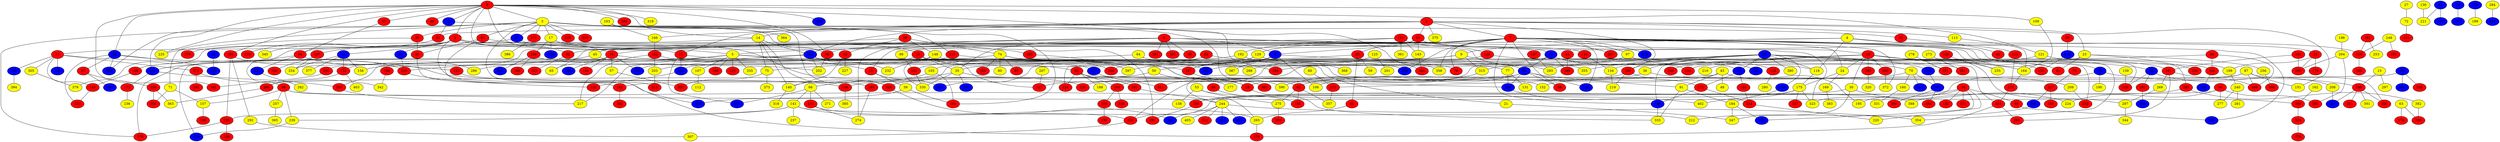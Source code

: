 graph {
0 [style = filled fillcolor = red];
1 [style = filled fillcolor = red];
2 [style = filled fillcolor = red];
3 [style = filled fillcolor = yellow];
4 [style = filled fillcolor = yellow];
5 [style = filled fillcolor = yellow];
6 [style = filled fillcolor = red];
7 [style = filled fillcolor = red];
8 [style = filled fillcolor = blue];
9 [style = filled fillcolor = yellow];
10 [style = filled fillcolor = red];
11 [style = filled fillcolor = red];
12 [style = filled fillcolor = blue];
13 [style = filled fillcolor = yellow];
14 [style = filled fillcolor = yellow];
15 [style = filled fillcolor = red];
16 [style = filled fillcolor = red];
17 [style = filled fillcolor = yellow];
18 [style = filled fillcolor = red];
19 [style = filled fillcolor = red];
20 [style = filled fillcolor = red];
21 [style = filled fillcolor = yellow];
22 [style = filled fillcolor = red];
23 [style = filled fillcolor = yellow];
24 [style = filled fillcolor = yellow];
25 [style = filled fillcolor = red];
26 [style = filled fillcolor = blue];
27 [style = filled fillcolor = yellow];
28 [style = filled fillcolor = blue];
29 [style = filled fillcolor = red];
30 [style = filled fillcolor = yellow];
31 [style = filled fillcolor = blue];
32 [style = filled fillcolor = red];
33 [style = filled fillcolor = blue];
34 [style = filled fillcolor = red];
35 [style = filled fillcolor = yellow];
36 [style = filled fillcolor = yellow];
37 [style = filled fillcolor = red];
38 [style = filled fillcolor = red];
39 [style = filled fillcolor = yellow];
40 [style = filled fillcolor = red];
41 [style = filled fillcolor = red];
42 [style = filled fillcolor = red];
43 [style = filled fillcolor = yellow];
44 [style = filled fillcolor = red];
45 [style = filled fillcolor = yellow];
46 [style = filled fillcolor = red];
47 [style = filled fillcolor = blue];
48 [style = filled fillcolor = yellow];
49 [style = filled fillcolor = red];
50 [style = filled fillcolor = yellow];
51 [style = filled fillcolor = blue];
52 [style = filled fillcolor = red];
53 [style = filled fillcolor = yellow];
54 [style = filled fillcolor = blue];
55 [style = filled fillcolor = red];
56 [style = filled fillcolor = blue];
57 [style = filled fillcolor = yellow];
58 [style = filled fillcolor = red];
59 [style = filled fillcolor = yellow];
60 [style = filled fillcolor = yellow];
61 [style = filled fillcolor = red];
62 [style = filled fillcolor = red];
63 [style = filled fillcolor = yellow];
64 [style = filled fillcolor = yellow];
65 [style = filled fillcolor = yellow];
66 [style = filled fillcolor = yellow];
67 [style = filled fillcolor = red];
68 [style = filled fillcolor = red];
69 [style = filled fillcolor = red];
70 [style = filled fillcolor = yellow];
71 [style = filled fillcolor = yellow];
72 [style = filled fillcolor = yellow];
73 [style = filled fillcolor = red];
74 [style = filled fillcolor = yellow];
75 [style = filled fillcolor = yellow];
76 [style = filled fillcolor = red];
77 [style = filled fillcolor = yellow];
78 [style = filled fillcolor = blue];
79 [style = filled fillcolor = blue];
80 [style = filled fillcolor = yellow];
81 [style = filled fillcolor = red];
82 [style = filled fillcolor = red];
83 [style = filled fillcolor = red];
84 [style = filled fillcolor = red];
85 [style = filled fillcolor = red];
86 [style = filled fillcolor = yellow];
87 [style = filled fillcolor = yellow];
88 [style = filled fillcolor = blue];
89 [style = filled fillcolor = red];
90 [style = filled fillcolor = red];
91 [style = filled fillcolor = yellow];
92 [style = filled fillcolor = blue];
93 [style = filled fillcolor = blue];
94 [style = filled fillcolor = red];
95 [style = filled fillcolor = red];
96 [style = filled fillcolor = red];
97 [style = filled fillcolor = yellow];
98 [style = filled fillcolor = red];
99 [style = filled fillcolor = red];
100 [style = filled fillcolor = red];
101 [style = filled fillcolor = red];
102 [style = filled fillcolor = red];
103 [style = filled fillcolor = yellow];
104 [style = filled fillcolor = red];
105 [style = filled fillcolor = red];
106 [style = filled fillcolor = yellow];
107 [style = filled fillcolor = yellow];
108 [style = filled fillcolor = red];
109 [style = filled fillcolor = yellow];
110 [style = filled fillcolor = red];
111 [style = filled fillcolor = red];
112 [style = filled fillcolor = yellow];
113 [style = filled fillcolor = yellow];
114 [style = filled fillcolor = blue];
115 [style = filled fillcolor = red];
116 [style = filled fillcolor = blue];
117 [style = filled fillcolor = blue];
118 [style = filled fillcolor = yellow];
119 [style = filled fillcolor = red];
120 [style = filled fillcolor = red];
121 [style = filled fillcolor = yellow];
122 [style = filled fillcolor = red];
123 [style = filled fillcolor = red];
124 [style = filled fillcolor = red];
125 [style = filled fillcolor = yellow];
126 [style = filled fillcolor = blue];
127 [style = filled fillcolor = red];
128 [style = filled fillcolor = red];
129 [style = filled fillcolor = yellow];
130 [style = filled fillcolor = yellow];
131 [style = filled fillcolor = yellow];
132 [style = filled fillcolor = red];
133 [style = filled fillcolor = red];
134 [style = filled fillcolor = yellow];
135 [style = filled fillcolor = red];
136 [style = filled fillcolor = red];
137 [style = filled fillcolor = red];
138 [style = filled fillcolor = yellow];
139 [style = filled fillcolor = yellow];
140 [style = filled fillcolor = yellow];
141 [style = filled fillcolor = yellow];
142 [style = filled fillcolor = red];
143 [style = filled fillcolor = yellow];
144 [style = filled fillcolor = red];
145 [style = filled fillcolor = red];
146 [style = filled fillcolor = red];
147 [style = filled fillcolor = red];
148 [style = filled fillcolor = yellow];
149 [style = filled fillcolor = blue];
150 [style = filled fillcolor = red];
151 [style = filled fillcolor = yellow];
152 [style = filled fillcolor = yellow];
153 [style = filled fillcolor = red];
154 [style = filled fillcolor = red];
155 [style = filled fillcolor = red];
156 [style = filled fillcolor = yellow];
157 [style = filled fillcolor = yellow];
158 [style = filled fillcolor = blue];
159 [style = filled fillcolor = red];
160 [style = filled fillcolor = yellow];
161 [style = filled fillcolor = red];
162 [style = filled fillcolor = yellow];
163 [style = filled fillcolor = yellow];
164 [style = filled fillcolor = yellow];
165 [style = filled fillcolor = red];
166 [style = filled fillcolor = yellow];
167 [style = filled fillcolor = blue];
168 [style = filled fillcolor = red];
169 [style = filled fillcolor = yellow];
170 [style = filled fillcolor = red];
171 [style = filled fillcolor = red];
172 [style = filled fillcolor = red];
173 [style = filled fillcolor = red];
174 [style = filled fillcolor = red];
175 [style = filled fillcolor = yellow];
176 [style = filled fillcolor = red];
177 [style = filled fillcolor = yellow];
178 [style = filled fillcolor = blue];
179 [style = filled fillcolor = blue];
180 [style = filled fillcolor = red];
181 [style = filled fillcolor = red];
182 [style = filled fillcolor = red];
183 [style = filled fillcolor = red];
184 [style = filled fillcolor = yellow];
185 [style = filled fillcolor = red];
186 [style = filled fillcolor = blue];
187 [style = filled fillcolor = blue];
188 [style = filled fillcolor = yellow];
189 [style = filled fillcolor = yellow];
190 [style = filled fillcolor = yellow];
191 [style = filled fillcolor = blue];
192 [style = filled fillcolor = yellow];
193 [style = filled fillcolor = red];
194 [style = filled fillcolor = red];
195 [style = filled fillcolor = yellow];
196 [style = filled fillcolor = yellow];
197 [style = filled fillcolor = red];
198 [style = filled fillcolor = red];
199 [style = filled fillcolor = yellow];
200 [style = filled fillcolor = red];
201 [style = filled fillcolor = yellow];
202 [style = filled fillcolor = yellow];
203 [style = filled fillcolor = yellow];
204 [style = filled fillcolor = red];
205 [style = filled fillcolor = blue];
206 [style = filled fillcolor = red];
207 [style = filled fillcolor = yellow];
208 [style = filled fillcolor = yellow];
209 [style = filled fillcolor = yellow];
210 [style = filled fillcolor = yellow];
211 [style = filled fillcolor = red];
212 [style = filled fillcolor = yellow];
213 [style = filled fillcolor = red];
214 [style = filled fillcolor = red];
215 [style = filled fillcolor = red];
216 [style = filled fillcolor = blue];
217 [style = filled fillcolor = yellow];
218 [style = filled fillcolor = red];
219 [style = filled fillcolor = yellow];
220 [style = filled fillcolor = yellow];
221 [style = filled fillcolor = yellow];
222 [style = filled fillcolor = blue];
223 [style = filled fillcolor = red];
224 [style = filled fillcolor = yellow];
225 [style = filled fillcolor = yellow];
226 [style = filled fillcolor = red];
227 [style = filled fillcolor = yellow];
228 [style = filled fillcolor = red];
229 [style = filled fillcolor = blue];
230 [style = filled fillcolor = red];
231 [style = filled fillcolor = blue];
232 [style = filled fillcolor = yellow];
233 [style = filled fillcolor = blue];
234 [style = filled fillcolor = red];
235 [style = filled fillcolor = red];
236 [style = filled fillcolor = yellow];
237 [style = filled fillcolor = yellow];
238 [style = filled fillcolor = red];
239 [style = filled fillcolor = yellow];
240 [style = filled fillcolor = yellow];
241 [style = filled fillcolor = blue];
242 [style = filled fillcolor = blue];
243 [style = filled fillcolor = red];
244 [style = filled fillcolor = yellow];
245 [style = filled fillcolor = red];
246 [style = filled fillcolor = red];
247 [style = filled fillcolor = blue];
248 [style = filled fillcolor = yellow];
249 [style = filled fillcolor = red];
250 [style = filled fillcolor = red];
251 [style = filled fillcolor = blue];
252 [style = filled fillcolor = red];
253 [style = filled fillcolor = yellow];
254 [style = filled fillcolor = yellow];
255 [style = filled fillcolor = yellow];
256 [style = filled fillcolor = yellow];
257 [style = filled fillcolor = yellow];
258 [style = filled fillcolor = red];
259 [style = filled fillcolor = blue];
260 [style = filled fillcolor = red];
261 [style = filled fillcolor = yellow];
262 [style = filled fillcolor = red];
263 [style = filled fillcolor = blue];
264 [style = filled fillcolor = yellow];
265 [style = filled fillcolor = yellow];
266 [style = filled fillcolor = red];
267 [style = filled fillcolor = red];
268 [style = filled fillcolor = red];
269 [style = filled fillcolor = yellow];
270 [style = filled fillcolor = blue];
271 [style = filled fillcolor = yellow];
272 [style = filled fillcolor = red];
273 [style = filled fillcolor = yellow];
274 [style = filled fillcolor = yellow];
275 [style = filled fillcolor = yellow];
276 [style = filled fillcolor = red];
277 [style = filled fillcolor = yellow];
278 [style = filled fillcolor = yellow];
279 [style = filled fillcolor = red];
280 [style = filled fillcolor = yellow];
281 [style = filled fillcolor = red];
282 [style = filled fillcolor = yellow];
283 [style = filled fillcolor = red];
284 [style = filled fillcolor = yellow];
285 [style = filled fillcolor = red];
286 [style = filled fillcolor = yellow];
287 [style = filled fillcolor = yellow];
288 [style = filled fillcolor = yellow];
289 [style = filled fillcolor = red];
290 [style = filled fillcolor = red];
291 [style = filled fillcolor = red];
292 [style = filled fillcolor = yellow];
293 [style = filled fillcolor = yellow];
294 [style = filled fillcolor = red];
295 [style = filled fillcolor = red];
296 [style = filled fillcolor = blue];
297 [style = filled fillcolor = yellow];
298 [style = filled fillcolor = red];
299 [style = filled fillcolor = red];
300 [style = filled fillcolor = red];
301 [style = filled fillcolor = red];
302 [style = filled fillcolor = red];
303 [style = filled fillcolor = red];
304 [style = filled fillcolor = red];
305 [style = filled fillcolor = yellow];
306 [style = filled fillcolor = blue];
307 [style = filled fillcolor = yellow];
308 [style = filled fillcolor = red];
309 [style = filled fillcolor = blue];
310 [style = filled fillcolor = red];
311 [style = filled fillcolor = red];
312 [style = filled fillcolor = red];
313 [style = filled fillcolor = red];
314 [style = filled fillcolor = blue];
315 [style = filled fillcolor = yellow];
316 [style = filled fillcolor = red];
317 [style = filled fillcolor = red];
318 [style = filled fillcolor = yellow];
319 [style = filled fillcolor = yellow];
320 [style = filled fillcolor = yellow];
321 [style = filled fillcolor = blue];
322 [style = filled fillcolor = blue];
323 [style = filled fillcolor = yellow];
324 [style = filled fillcolor = red];
325 [style = filled fillcolor = red];
326 [style = filled fillcolor = red];
327 [style = filled fillcolor = red];
328 [style = filled fillcolor = red];
329 [style = filled fillcolor = blue];
330 [style = filled fillcolor = yellow];
331 [style = filled fillcolor = yellow];
332 [style = filled fillcolor = red];
333 [style = filled fillcolor = yellow];
334 [style = filled fillcolor = red];
335 [style = filled fillcolor = yellow];
336 [style = filled fillcolor = blue];
337 [style = filled fillcolor = red];
338 [style = filled fillcolor = red];
339 [style = filled fillcolor = red];
340 [style = filled fillcolor = yellow];
341 [style = filled fillcolor = red];
342 [style = filled fillcolor = yellow];
343 [style = filled fillcolor = blue];
344 [style = filled fillcolor = yellow];
345 [style = filled fillcolor = blue];
346 [style = filled fillcolor = blue];
347 [style = filled fillcolor = yellow];
348 [style = filled fillcolor = red];
349 [style = filled fillcolor = blue];
350 [style = filled fillcolor = blue];
351 [style = filled fillcolor = red];
352 [style = filled fillcolor = blue];
353 [style = filled fillcolor = red];
354 [style = filled fillcolor = yellow];
355 [style = filled fillcolor = yellow];
356 [style = filled fillcolor = red];
357 [style = filled fillcolor = yellow];
358 [style = filled fillcolor = yellow];
359 [style = filled fillcolor = blue];
360 [style = filled fillcolor = red];
361 [style = filled fillcolor = yellow];
362 [style = filled fillcolor = red];
363 [style = filled fillcolor = yellow];
364 [style = filled fillcolor = yellow];
365 [style = filled fillcolor = yellow];
366 [style = filled fillcolor = red];
367 [style = filled fillcolor = blue];
368 [style = filled fillcolor = yellow];
369 [style = filled fillcolor = red];
370 [style = filled fillcolor = red];
371 [style = filled fillcolor = red];
372 [style = filled fillcolor = yellow];
373 [style = filled fillcolor = yellow];
374 [style = filled fillcolor = blue];
375 [style = filled fillcolor = yellow];
376 [style = filled fillcolor = red];
377 [style = filled fillcolor = yellow];
378 [style = filled fillcolor = blue];
379 [style = filled fillcolor = yellow];
380 [style = filled fillcolor = yellow];
381 [style = filled fillcolor = red];
382 [style = filled fillcolor = yellow];
383 [style = filled fillcolor = yellow];
384 [style = filled fillcolor = red];
385 [style = filled fillcolor = yellow];
386 [style = filled fillcolor = yellow];
387 [style = filled fillcolor = yellow];
388 [style = filled fillcolor = yellow];
389 [style = filled fillcolor = red];
390 [style = filled fillcolor = yellow];
391 [style = filled fillcolor = yellow];
392 [style = filled fillcolor = blue];
393 [style = filled fillcolor = blue];
394 [style = filled fillcolor = yellow];
395 [style = filled fillcolor = red];
396 [style = filled fillcolor = red];
397 [style = filled fillcolor = yellow];
398 [style = filled fillcolor = red];
399 [style = filled fillcolor = red];
400 [style = filled fillcolor = red];
401 [style = filled fillcolor = blue];
402 [style = filled fillcolor = yellow];
403 [style = filled fillcolor = yellow];
404 [style = filled fillcolor = blue];
405 [style = filled fillcolor = yellow];
0 -- 14;
0 -- 5;
0 -- 3;
0 -- 2;
0 -- 15;
0 -- 26;
0 -- 33;
0 -- 37;
0 -- 46;
0 -- 68;
0 -- 109;
0 -- 121;
0 -- 158;
0 -- 193;
0 -- 225;
0 -- 294;
0 -- 304;
0 -- 319;
0 -- 341;
0 -- 359;
1 -- 7;
1 -- 10;
1 -- 14;
1 -- 15;
1 -- 23;
1 -- 81;
1 -- 100;
1 -- 113;
1 -- 151;
1 -- 166;
1 -- 167;
1 -- 375;
2 -- 11;
2 -- 16;
2 -- 32;
2 -- 51;
2 -- 92;
2 -- 135;
2 -- 154;
2 -- 279;
2 -- 352;
3 -- 17;
3 -- 29;
3 -- 42;
3 -- 47;
3 -- 62;
3 -- 71;
3 -- 83;
3 -- 104;
3 -- 171;
3 -- 204;
3 -- 215;
3 -- 226;
3 -- 263;
3 -- 310;
3 -- 313;
3 -- 364;
3 -- 370;
4 -- 5;
4 -- 9;
4 -- 22;
4 -- 40;
4 -- 118;
5 -- 21;
5 -- 25;
5 -- 107;
5 -- 108;
5 -- 117;
5 -- 152;
5 -- 180;
5 -- 217;
5 -- 235;
5 -- 286;
5 -- 293;
5 -- 335;
5 -- 370;
6 -- 8;
6 -- 12;
6 -- 35;
6 -- 45;
6 -- 65;
6 -- 90;
6 -- 274;
6 -- 281;
6 -- 302;
6 -- 323;
7 -- 8;
7 -- 16;
7 -- 24;
7 -- 25;
7 -- 32;
7 -- 41;
7 -- 58;
7 -- 76;
7 -- 79;
7 -- 86;
7 -- 94;
7 -- 97;
7 -- 129;
7 -- 186;
7 -- 216;
7 -- 259;
7 -- 267;
7 -- 309;
7 -- 326;
7 -- 354;
7 -- 358;
7 -- 372;
7 -- 378;
8 -- 50;
8 -- 54;
8 -- 103;
8 -- 106;
8 -- 147;
8 -- 387;
9 -- 147;
9 -- 185;
9 -- 243;
9 -- 315;
10 -- 19;
10 -- 20;
10 -- 68;
10 -- 143;
10 -- 316;
11 -- 123;
11 -- 145;
11 -- 272;
11 -- 305;
11 -- 336;
11 -- 349;
12 -- 35;
12 -- 54;
12 -- 93;
12 -- 118;
12 -- 369;
13 -- 198;
13 -- 297;
14 -- 75;
14 -- 140;
14 -- 167;
14 -- 328;
14 -- 379;
15 -- 55;
15 -- 114;
15 -- 241;
16 -- 57;
16 -- 65;
16 -- 144;
16 -- 147;
16 -- 233;
16 -- 296;
17 -- 18;
17 -- 119;
17 -- 126;
17 -- 246;
18 -- 35;
18 -- 52;
18 -- 317;
18 -- 374;
19 -- 24;
19 -- 30;
19 -- 41;
19 -- 55;
19 -- 100;
19 -- 150;
19 -- 164;
19 -- 181;
19 -- 183;
19 -- 204;
19 -- 210;
19 -- 245;
19 -- 249;
19 -- 255;
19 -- 260;
19 -- 287;
20 -- 59;
20 -- 61;
20 -- 75;
21 -- 347;
22 -- 176;
22 -- 199;
22 -- 290;
23 -- 41;
23 -- 230;
23 -- 256;
23 -- 392;
24 -- 169;
24 -- 175;
25 -- 39;
25 -- 251;
26 -- 67;
26 -- 146;
26 -- 223;
26 -- 229;
26 -- 263;
27 -- 72;
28 -- 36;
28 -- 70;
28 -- 88;
28 -- 93;
28 -- 118;
28 -- 124;
28 -- 134;
28 -- 149;
28 -- 178;
28 -- 186;
28 -- 254;
28 -- 293;
28 -- 351;
28 -- 355;
28 -- 380;
28 -- 381;
29 -- 95;
29 -- 225;
30 -- 224;
30 -- 234;
30 -- 347;
31 -- 221;
31 -- 329;
32 -- 325;
33 -- 68;
33 -- 81;
34 -- 69;
34 -- 132;
34 -- 195;
34 -- 220;
34 -- 234;
34 -- 371;
34 -- 393;
35 -- 55;
35 -- 66;
35 -- 270;
35 -- 330;
36 -- 105;
36 -- 209;
37 -- 94;
38 -- 74;
38 -- 82;
38 -- 98;
38 -- 148;
39 -- 104;
39 -- 352;
42 -- 115;
43 -- 48;
43 -- 62;
43 -- 91;
43 -- 195;
43 -- 213;
44 -- 369;
45 -- 202;
45 -- 218;
47 -- 197;
47 -- 291;
49 -- 154;
49 -- 334;
49 -- 400;
50 -- 177;
50 -- 328;
51 -- 122;
51 -- 156;
51 -- 254;
51 -- 377;
52 -- 102;
52 -- 105;
52 -- 124;
52 -- 188;
52 -- 306;
53 -- 138;
53 -- 275;
53 -- 388;
54 -- 58;
54 -- 91;
54 -- 106;
54 -- 142;
54 -- 216;
54 -- 306;
54 -- 317;
55 -- 333;
56 -- 229;
57 -- 337;
60 -- 213;
61 -- 265;
62 -- 165;
62 -- 275;
62 -- 357;
63 -- 174;
63 -- 389;
64 -- 77;
64 -- 241;
66 -- 114;
66 -- 133;
66 -- 141;
66 -- 271;
67 -- 258;
67 -- 345;
68 -- 202;
69 -- 309;
70 -- 146;
70 -- 160;
70 -- 187;
70 -- 242;
71 -- 157;
71 -- 356;
72 -- 153;
73 -- 127;
74 -- 76;
74 -- 80;
74 -- 85;
74 -- 250;
74 -- 288;
74 -- 366;
75 -- 337;
75 -- 373;
77 -- 131;
77 -- 306;
78 -- 367;
79 -- 190;
79 -- 198;
79 -- 323;
81 -- 159;
81 -- 340;
82 -- 140;
82 -- 227;
83 -- 95;
83 -- 276;
83 -- 283;
84 -- 156;
84 -- 251;
84 -- 355;
86 -- 252;
87 -- 136;
87 -- 151;
87 -- 152;
87 -- 206;
87 -- 400;
88 -- 208;
88 -- 262;
88 -- 326;
89 -- 116;
91 -- 184;
91 -- 333;
92 -- 218;
93 -- 155;
93 -- 172;
94 -- 158;
94 -- 222;
94 -- 286;
95 -- 142;
96 -- 136;
96 -- 224;
96 -- 277;
96 -- 301;
97 -- 110;
97 -- 231;
97 -- 244;
98 -- 157;
98 -- 239;
98 -- 257;
98 -- 265;
98 -- 299;
99 -- 165;
100 -- 135;
100 -- 172;
100 -- 219;
101 -- 181;
101 -- 290;
102 -- 244;
103 -- 104;
103 -- 140;
105 -- 308;
105 -- 348;
107 -- 112;
108 -- 145;
109 -- 164;
110 -- 280;
111 -- 122;
111 -- 128;
111 -- 143;
111 -- 192;
111 -- 361;
113 -- 164;
115 -- 170;
116 -- 150;
117 -- 311;
118 -- 175;
119 -- 134;
120 -- 255;
121 -- 285;
121 -- 315;
122 -- 266;
122 -- 403;
123 -- 185;
125 -- 201;
125 -- 288;
127 -- 168;
127 -- 205;
128 -- 311;
128 -- 334;
129 -- 199;
129 -- 338;
129 -- 397;
130 -- 221;
133 -- 136;
133 -- 274;
134 -- 219;
136 -- 307;
137 -- 293;
139 -- 326;
140 -- 318;
141 -- 212;
141 -- 228;
141 -- 237;
141 -- 239;
141 -- 265;
142 -- 362;
143 -- 304;
145 -- 223;
146 -- 385;
147 -- 303;
148 -- 232;
148 -- 233;
148 -- 358;
149 -- 187;
155 -- 214;
157 -- 398;
158 -- 173;
158 -- 200;
160 -- 331;
161 -- 253;
161 -- 316;
162 -- 299;
163 -- 166;
163 -- 328;
164 -- 170;
166 -- 182;
167 -- 200;
167 -- 202;
167 -- 203;
167 -- 232;
167 -- 259;
169 -- 383;
170 -- 245;
171 -- 386;
172 -- 186;
172 -- 214;
173 -- 236;
175 -- 234;
175 -- 323;
175 -- 327;
175 -- 402;
178 -- 184;
179 -- 189;
181 -- 268;
181 -- 269;
181 -- 400;
182 -- 203;
182 -- 217;
182 -- 390;
183 -- 320;
184 -- 347;
184 -- 393;
185 -- 274;
186 -- 333;
187 -- 300;
187 -- 384;
191 -- 266;
191 -- 298;
191 -- 401;
192 -- 252;
192 -- 368;
193 -- 218;
193 -- 228;
193 -- 292;
194 -- 342;
196 -- 264;
197 -- 254;
197 -- 399;
198 -- 206;
198 -- 211;
198 -- 247;
198 -- 391;
199 -- 240;
200 -- 217;
203 -- 313;
205 -- 212;
207 -- 317;
208 -- 247;
209 -- 243;
213 -- 357;
214 -- 220;
215 -- 330;
215 -- 338;
218 -- 332;
222 -- 282;
228 -- 238;
228 -- 370;
234 -- 291;
239 -- 374;
240 -- 261;
240 -- 277;
241 -- 332;
244 -- 312;
244 -- 314;
244 -- 321;
244 -- 343;
244 -- 354;
244 -- 405;
245 -- 268;
245 -- 276;
246 -- 322;
246 -- 360;
246 -- 392;
248 -- 316;
248 -- 353;
250 -- 341;
252 -- 330;
256 -- 396;
257 -- 365;
258 -- 356;
258 -- 363;
260 -- 372;
262 -- 404;
264 -- 290;
264 -- 301;
265 -- 276;
266 -- 363;
269 -- 287;
272 -- 295;
272 -- 342;
273 -- 381;
275 -- 289;
278 -- 351;
283 -- 397;
284 -- 346;
285 -- 382;
285 -- 388;
287 -- 344;
292 -- 307;
299 -- 324;
305 -- 379;
306 -- 402;
308 -- 339;
315 -- 390;
316 -- 395;
324 -- 376;
328 -- 343;
334 -- 350;
349 -- 394;
382 -- 389;
}
